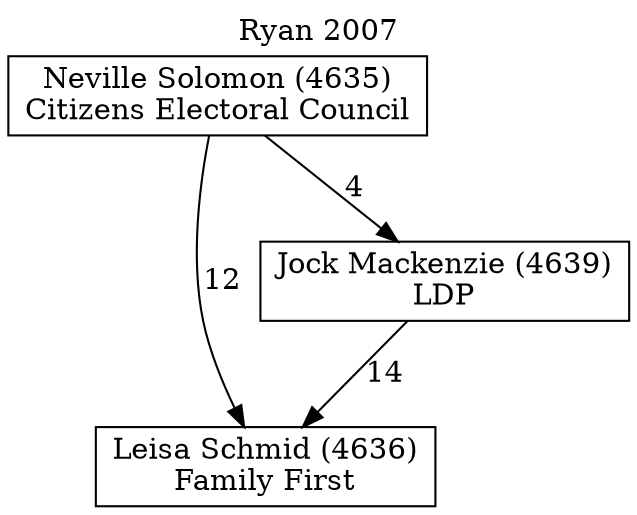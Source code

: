// House preference flow
digraph "Leisa Schmid (4636)_Ryan_2007" {
	graph [label="Ryan 2007" labelloc=t mclimit=10]
	node [shape=box]
	"Leisa Schmid (4636)" [label="Leisa Schmid (4636)
Family First"]
	"Jock Mackenzie (4639)" [label="Jock Mackenzie (4639)
LDP"]
	"Neville Solomon (4635)" [label="Neville Solomon (4635)
Citizens Electoral Council"]
	"Jock Mackenzie (4639)" -> "Leisa Schmid (4636)" [label=14]
	"Neville Solomon (4635)" -> "Jock Mackenzie (4639)" [label=4]
	"Neville Solomon (4635)" -> "Leisa Schmid (4636)" [label=12]
}
